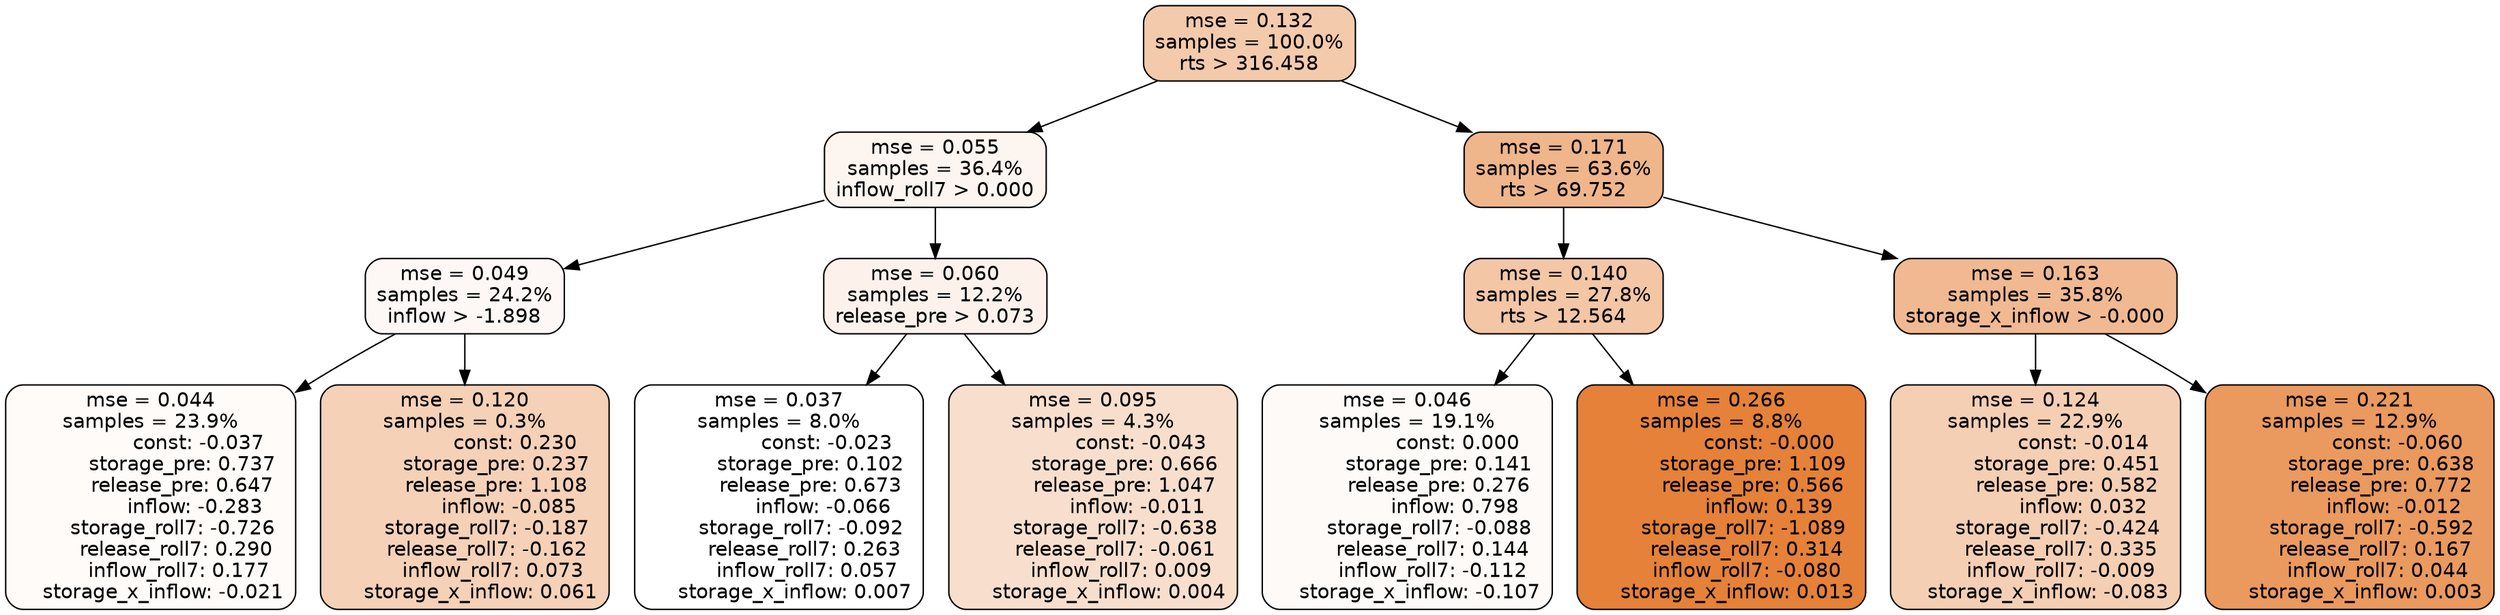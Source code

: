 digraph tree {
node [shape=rectangle, style="filled, rounded", color="black", fontname=helvetica] ;
edge [fontname=helvetica] ;
	"0" [label="mse = 0.132
samples = 100.0%
rts > 316.458", fillcolor="#f4caac"]
	"8" [label="mse = 0.055
samples = 36.4%
inflow_roll7 > 0.000", fillcolor="#fdf5ef"]
	"1" [label="mse = 0.171
samples = 63.6%
rts > 69.752", fillcolor="#efb58b"]
	"9" [label="mse = 0.049
samples = 24.2%
inflow > -1.898", fillcolor="#fdf8f5"]
	"12" [label="mse = 0.060
samples = 12.2%
release_pre > 0.073", fillcolor="#fcf2eb"]
	"2" [label="mse = 0.140
samples = 27.8%
rts > 12.564", fillcolor="#f3c6a6"]
	"5" [label="mse = 0.163
samples = 35.8%
storage_x_inflow > -0.000", fillcolor="#f0b992"]
	"11" [label="mse = 0.044
samples = 23.9%
               const: -0.037
          storage_pre: 0.737
          release_pre: 0.647
              inflow: -0.283
       storage_roll7: -0.726
        release_roll7: 0.290
         inflow_roll7: 0.177
    storage_x_inflow: -0.021", fillcolor="#fefbf8"]
	"10" [label="mse = 0.120
samples = 0.3%
                const: 0.230
          storage_pre: 0.237
          release_pre: 1.108
              inflow: -0.085
       storage_roll7: -0.187
       release_roll7: -0.162
         inflow_roll7: 0.073
     storage_x_inflow: 0.061", fillcolor="#f5d1b7"]
	"13" [label="mse = 0.037
samples = 8.0%
               const: -0.023
          storage_pre: 0.102
          release_pre: 0.673
              inflow: -0.066
       storage_roll7: -0.092
        release_roll7: 0.263
         inflow_roll7: 0.057
     storage_x_inflow: 0.007", fillcolor="#ffffff"]
	"14" [label="mse = 0.095
samples = 4.3%
               const: -0.043
          storage_pre: 0.666
          release_pre: 1.047
              inflow: -0.011
       storage_roll7: -0.638
       release_roll7: -0.061
         inflow_roll7: 0.009
     storage_x_inflow: 0.004", fillcolor="#f8dfcd"]
	"3" [label="mse = 0.046
samples = 19.1%
                const: 0.000
          storage_pre: 0.141
          release_pre: 0.276
               inflow: 0.798
       storage_roll7: -0.088
        release_roll7: 0.144
        inflow_roll7: -0.112
    storage_x_inflow: -0.107", fillcolor="#fdfaf7"]
	"4" [label="mse = 0.266
samples = 8.8%
               const: -0.000
          storage_pre: 1.109
          release_pre: 0.566
               inflow: 0.139
       storage_roll7: -1.089
        release_roll7: 0.314
        inflow_roll7: -0.080
     storage_x_inflow: 0.013", fillcolor="#e58139"]
	"6" [label="mse = 0.124
samples = 22.9%
               const: -0.014
          storage_pre: 0.451
          release_pre: 0.582
               inflow: 0.032
       storage_roll7: -0.424
        release_roll7: 0.335
        inflow_roll7: -0.009
    storage_x_inflow: -0.083", fillcolor="#f5cfb3"]
	"7" [label="mse = 0.221
samples = 12.9%
               const: -0.060
          storage_pre: 0.638
          release_pre: 0.772
              inflow: -0.012
       storage_roll7: -0.592
        release_roll7: 0.167
         inflow_roll7: 0.044
     storage_x_inflow: 0.003", fillcolor="#ea995f"]

	"0" -> "1"
	"0" -> "8"
	"8" -> "9"
	"8" -> "12"
	"1" -> "2"
	"1" -> "5"
	"9" -> "10"
	"9" -> "11"
	"12" -> "13"
	"12" -> "14"
	"2" -> "3"
	"2" -> "4"
	"5" -> "6"
	"5" -> "7"
}